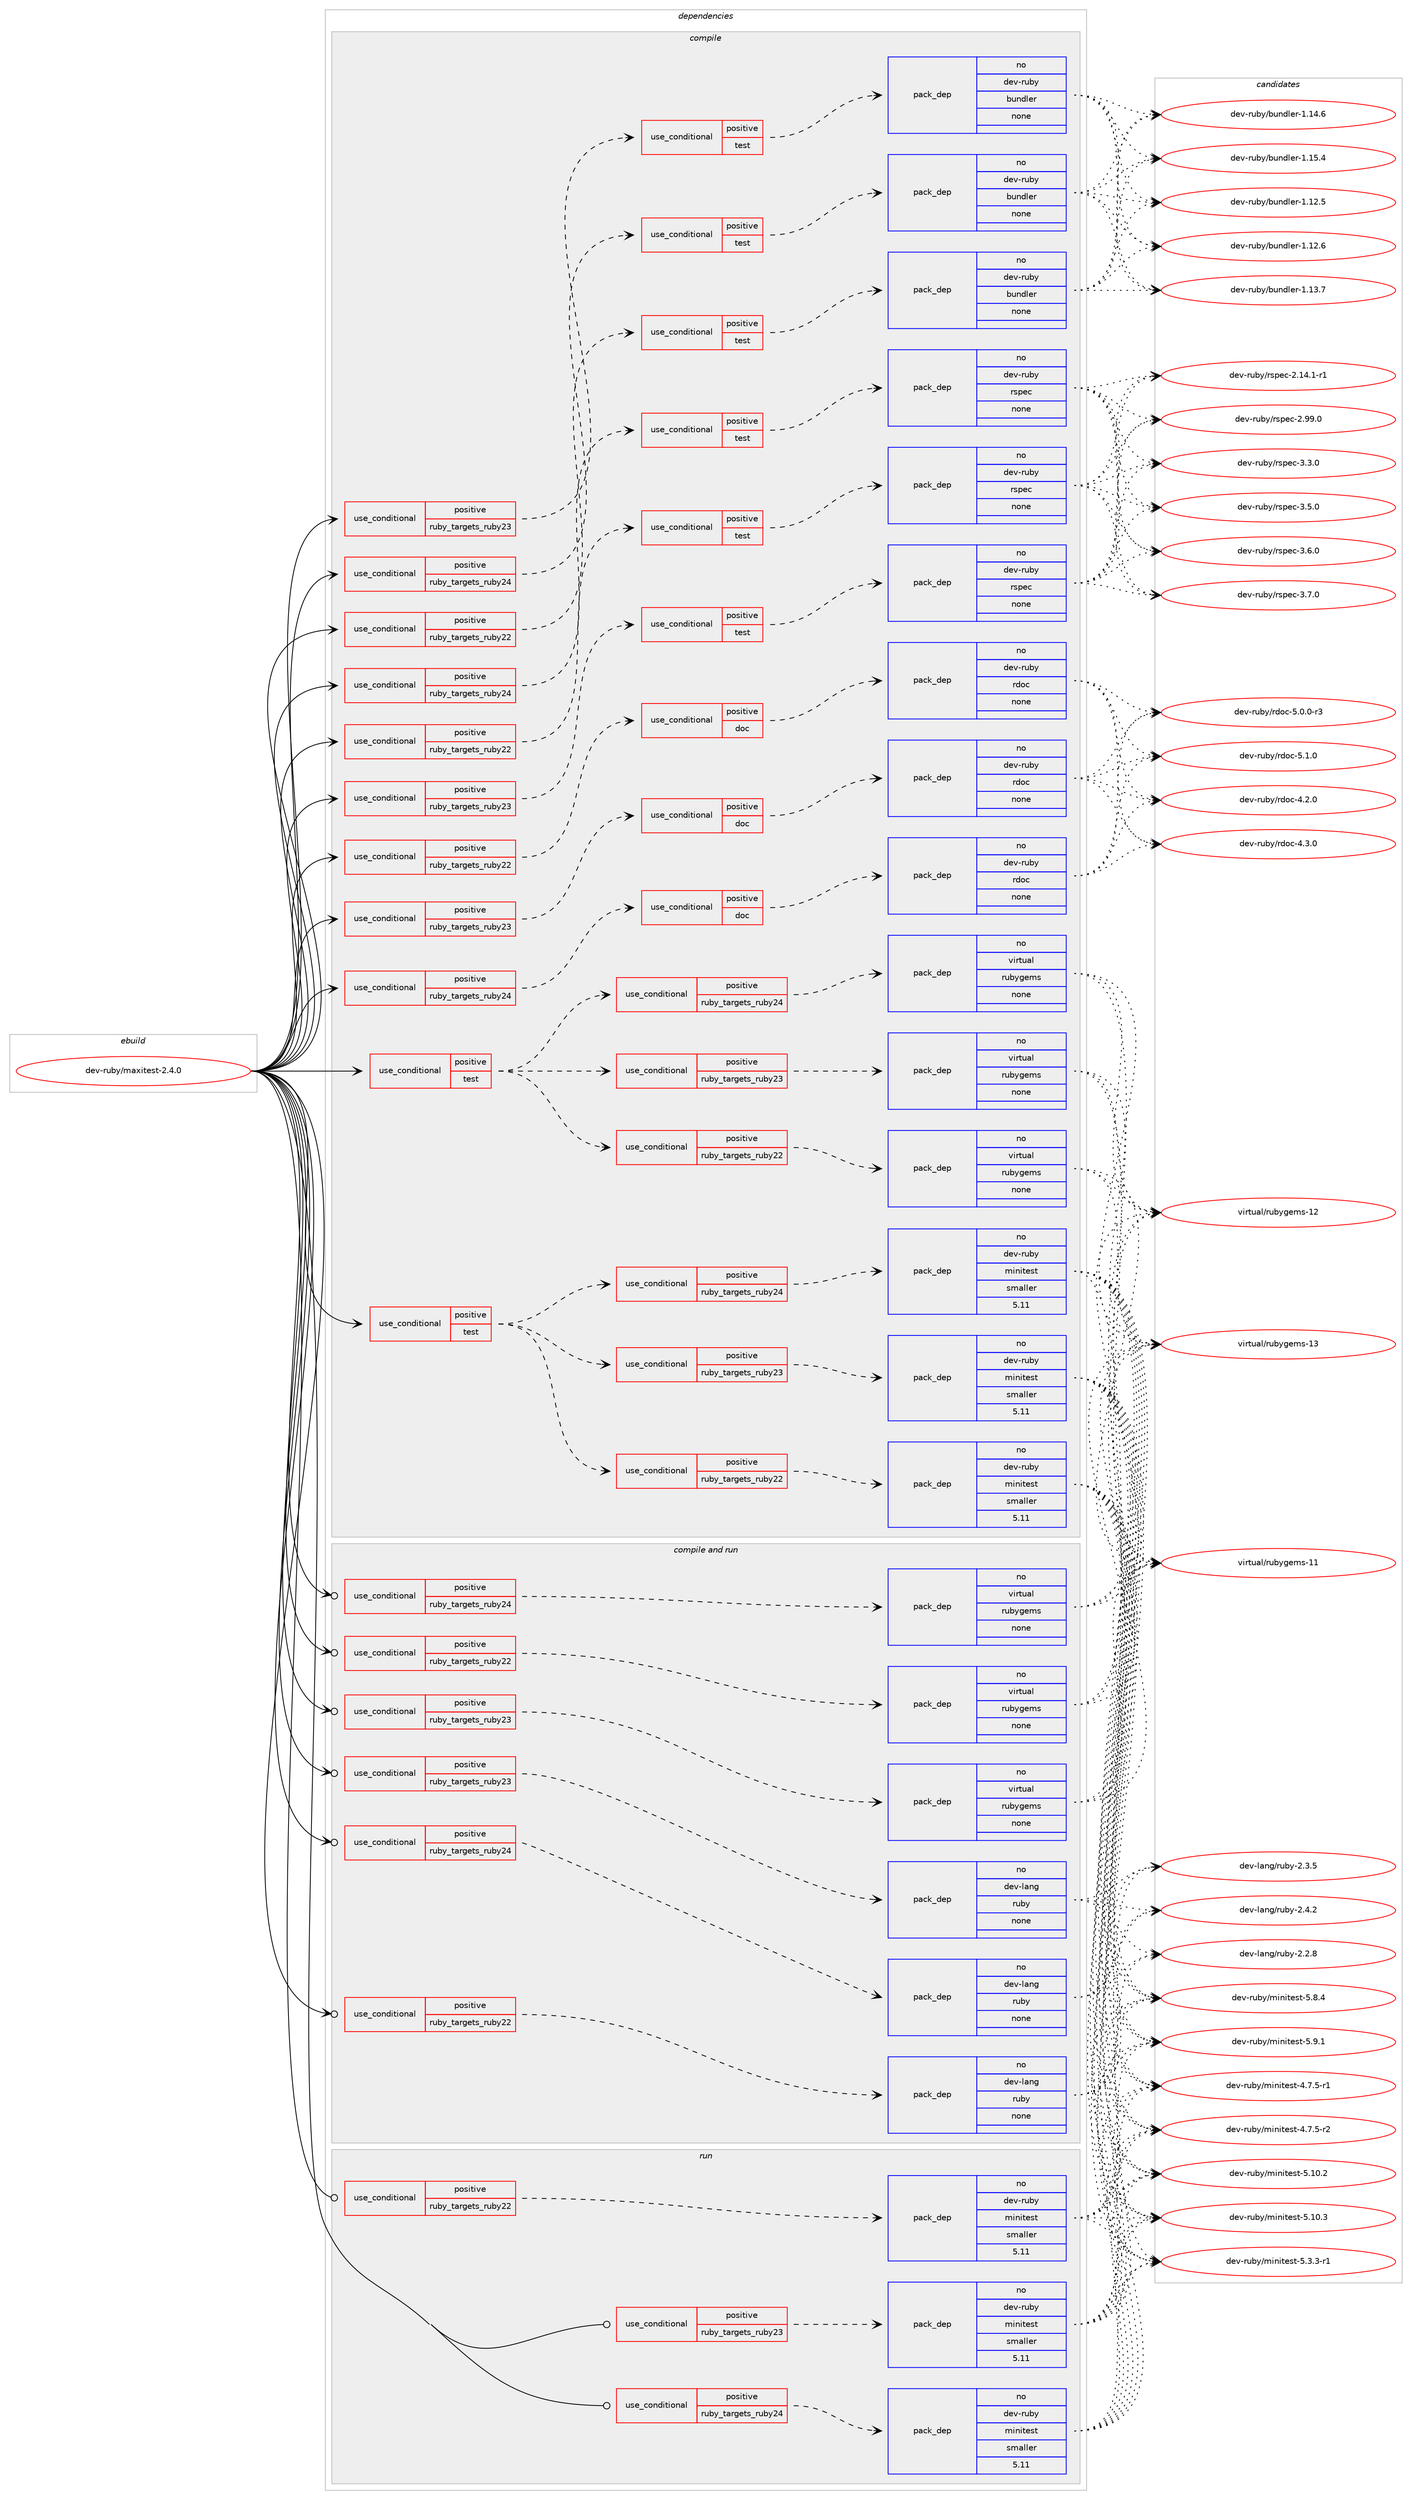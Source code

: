 digraph prolog {

# *************
# Graph options
# *************

newrank=true;
concentrate=true;
compound=true;
graph [rankdir=LR,fontname=Helvetica,fontsize=10,ranksep=1.5];#, ranksep=2.5, nodesep=0.2];
edge  [arrowhead=vee];
node  [fontname=Helvetica,fontsize=10];

# **********
# The ebuild
# **********

subgraph cluster_leftcol {
color=gray;
rank=same;
label=<<i>ebuild</i>>;
id [label="dev-ruby/maxitest-2.4.0", color=red, width=4, href="../dev-ruby/maxitest-2.4.0.svg"];
}

# ****************
# The dependencies
# ****************

subgraph cluster_midcol {
color=gray;
label=<<i>dependencies</i>>;
subgraph cluster_compile {
fillcolor="#eeeeee";
style=filled;
label=<<i>compile</i>>;
subgraph cond61197 {
dependency246763 [label=<<TABLE BORDER="0" CELLBORDER="1" CELLSPACING="0" CELLPADDING="4"><TR><TD ROWSPAN="3" CELLPADDING="10">use_conditional</TD></TR><TR><TD>positive</TD></TR><TR><TD>ruby_targets_ruby22</TD></TR></TABLE>>, shape=none, color=red];
subgraph cond61198 {
dependency246764 [label=<<TABLE BORDER="0" CELLBORDER="1" CELLSPACING="0" CELLPADDING="4"><TR><TD ROWSPAN="3" CELLPADDING="10">use_conditional</TD></TR><TR><TD>positive</TD></TR><TR><TD>doc</TD></TR></TABLE>>, shape=none, color=red];
subgraph pack181475 {
dependency246765 [label=<<TABLE BORDER="0" CELLBORDER="1" CELLSPACING="0" CELLPADDING="4" WIDTH="220"><TR><TD ROWSPAN="6" CELLPADDING="30">pack_dep</TD></TR><TR><TD WIDTH="110">no</TD></TR><TR><TD>dev-ruby</TD></TR><TR><TD>rdoc</TD></TR><TR><TD>none</TD></TR><TR><TD></TD></TR></TABLE>>, shape=none, color=blue];
}
dependency246764:e -> dependency246765:w [weight=20,style="dashed",arrowhead="vee"];
}
dependency246763:e -> dependency246764:w [weight=20,style="dashed",arrowhead="vee"];
}
id:e -> dependency246763:w [weight=20,style="solid",arrowhead="vee"];
subgraph cond61199 {
dependency246766 [label=<<TABLE BORDER="0" CELLBORDER="1" CELLSPACING="0" CELLPADDING="4"><TR><TD ROWSPAN="3" CELLPADDING="10">use_conditional</TD></TR><TR><TD>positive</TD></TR><TR><TD>ruby_targets_ruby22</TD></TR></TABLE>>, shape=none, color=red];
subgraph cond61200 {
dependency246767 [label=<<TABLE BORDER="0" CELLBORDER="1" CELLSPACING="0" CELLPADDING="4"><TR><TD ROWSPAN="3" CELLPADDING="10">use_conditional</TD></TR><TR><TD>positive</TD></TR><TR><TD>test</TD></TR></TABLE>>, shape=none, color=red];
subgraph pack181476 {
dependency246768 [label=<<TABLE BORDER="0" CELLBORDER="1" CELLSPACING="0" CELLPADDING="4" WIDTH="220"><TR><TD ROWSPAN="6" CELLPADDING="30">pack_dep</TD></TR><TR><TD WIDTH="110">no</TD></TR><TR><TD>dev-ruby</TD></TR><TR><TD>bundler</TD></TR><TR><TD>none</TD></TR><TR><TD></TD></TR></TABLE>>, shape=none, color=blue];
}
dependency246767:e -> dependency246768:w [weight=20,style="dashed",arrowhead="vee"];
}
dependency246766:e -> dependency246767:w [weight=20,style="dashed",arrowhead="vee"];
}
id:e -> dependency246766:w [weight=20,style="solid",arrowhead="vee"];
subgraph cond61201 {
dependency246769 [label=<<TABLE BORDER="0" CELLBORDER="1" CELLSPACING="0" CELLPADDING="4"><TR><TD ROWSPAN="3" CELLPADDING="10">use_conditional</TD></TR><TR><TD>positive</TD></TR><TR><TD>ruby_targets_ruby22</TD></TR></TABLE>>, shape=none, color=red];
subgraph cond61202 {
dependency246770 [label=<<TABLE BORDER="0" CELLBORDER="1" CELLSPACING="0" CELLPADDING="4"><TR><TD ROWSPAN="3" CELLPADDING="10">use_conditional</TD></TR><TR><TD>positive</TD></TR><TR><TD>test</TD></TR></TABLE>>, shape=none, color=red];
subgraph pack181477 {
dependency246771 [label=<<TABLE BORDER="0" CELLBORDER="1" CELLSPACING="0" CELLPADDING="4" WIDTH="220"><TR><TD ROWSPAN="6" CELLPADDING="30">pack_dep</TD></TR><TR><TD WIDTH="110">no</TD></TR><TR><TD>dev-ruby</TD></TR><TR><TD>rspec</TD></TR><TR><TD>none</TD></TR><TR><TD></TD></TR></TABLE>>, shape=none, color=blue];
}
dependency246770:e -> dependency246771:w [weight=20,style="dashed",arrowhead="vee"];
}
dependency246769:e -> dependency246770:w [weight=20,style="dashed",arrowhead="vee"];
}
id:e -> dependency246769:w [weight=20,style="solid",arrowhead="vee"];
subgraph cond61203 {
dependency246772 [label=<<TABLE BORDER="0" CELLBORDER="1" CELLSPACING="0" CELLPADDING="4"><TR><TD ROWSPAN="3" CELLPADDING="10">use_conditional</TD></TR><TR><TD>positive</TD></TR><TR><TD>ruby_targets_ruby23</TD></TR></TABLE>>, shape=none, color=red];
subgraph cond61204 {
dependency246773 [label=<<TABLE BORDER="0" CELLBORDER="1" CELLSPACING="0" CELLPADDING="4"><TR><TD ROWSPAN="3" CELLPADDING="10">use_conditional</TD></TR><TR><TD>positive</TD></TR><TR><TD>doc</TD></TR></TABLE>>, shape=none, color=red];
subgraph pack181478 {
dependency246774 [label=<<TABLE BORDER="0" CELLBORDER="1" CELLSPACING="0" CELLPADDING="4" WIDTH="220"><TR><TD ROWSPAN="6" CELLPADDING="30">pack_dep</TD></TR><TR><TD WIDTH="110">no</TD></TR><TR><TD>dev-ruby</TD></TR><TR><TD>rdoc</TD></TR><TR><TD>none</TD></TR><TR><TD></TD></TR></TABLE>>, shape=none, color=blue];
}
dependency246773:e -> dependency246774:w [weight=20,style="dashed",arrowhead="vee"];
}
dependency246772:e -> dependency246773:w [weight=20,style="dashed",arrowhead="vee"];
}
id:e -> dependency246772:w [weight=20,style="solid",arrowhead="vee"];
subgraph cond61205 {
dependency246775 [label=<<TABLE BORDER="0" CELLBORDER="1" CELLSPACING="0" CELLPADDING="4"><TR><TD ROWSPAN="3" CELLPADDING="10">use_conditional</TD></TR><TR><TD>positive</TD></TR><TR><TD>ruby_targets_ruby23</TD></TR></TABLE>>, shape=none, color=red];
subgraph cond61206 {
dependency246776 [label=<<TABLE BORDER="0" CELLBORDER="1" CELLSPACING="0" CELLPADDING="4"><TR><TD ROWSPAN="3" CELLPADDING="10">use_conditional</TD></TR><TR><TD>positive</TD></TR><TR><TD>test</TD></TR></TABLE>>, shape=none, color=red];
subgraph pack181479 {
dependency246777 [label=<<TABLE BORDER="0" CELLBORDER="1" CELLSPACING="0" CELLPADDING="4" WIDTH="220"><TR><TD ROWSPAN="6" CELLPADDING="30">pack_dep</TD></TR><TR><TD WIDTH="110">no</TD></TR><TR><TD>dev-ruby</TD></TR><TR><TD>bundler</TD></TR><TR><TD>none</TD></TR><TR><TD></TD></TR></TABLE>>, shape=none, color=blue];
}
dependency246776:e -> dependency246777:w [weight=20,style="dashed",arrowhead="vee"];
}
dependency246775:e -> dependency246776:w [weight=20,style="dashed",arrowhead="vee"];
}
id:e -> dependency246775:w [weight=20,style="solid",arrowhead="vee"];
subgraph cond61207 {
dependency246778 [label=<<TABLE BORDER="0" CELLBORDER="1" CELLSPACING="0" CELLPADDING="4"><TR><TD ROWSPAN="3" CELLPADDING="10">use_conditional</TD></TR><TR><TD>positive</TD></TR><TR><TD>ruby_targets_ruby23</TD></TR></TABLE>>, shape=none, color=red];
subgraph cond61208 {
dependency246779 [label=<<TABLE BORDER="0" CELLBORDER="1" CELLSPACING="0" CELLPADDING="4"><TR><TD ROWSPAN="3" CELLPADDING="10">use_conditional</TD></TR><TR><TD>positive</TD></TR><TR><TD>test</TD></TR></TABLE>>, shape=none, color=red];
subgraph pack181480 {
dependency246780 [label=<<TABLE BORDER="0" CELLBORDER="1" CELLSPACING="0" CELLPADDING="4" WIDTH="220"><TR><TD ROWSPAN="6" CELLPADDING="30">pack_dep</TD></TR><TR><TD WIDTH="110">no</TD></TR><TR><TD>dev-ruby</TD></TR><TR><TD>rspec</TD></TR><TR><TD>none</TD></TR><TR><TD></TD></TR></TABLE>>, shape=none, color=blue];
}
dependency246779:e -> dependency246780:w [weight=20,style="dashed",arrowhead="vee"];
}
dependency246778:e -> dependency246779:w [weight=20,style="dashed",arrowhead="vee"];
}
id:e -> dependency246778:w [weight=20,style="solid",arrowhead="vee"];
subgraph cond61209 {
dependency246781 [label=<<TABLE BORDER="0" CELLBORDER="1" CELLSPACING="0" CELLPADDING="4"><TR><TD ROWSPAN="3" CELLPADDING="10">use_conditional</TD></TR><TR><TD>positive</TD></TR><TR><TD>ruby_targets_ruby24</TD></TR></TABLE>>, shape=none, color=red];
subgraph cond61210 {
dependency246782 [label=<<TABLE BORDER="0" CELLBORDER="1" CELLSPACING="0" CELLPADDING="4"><TR><TD ROWSPAN="3" CELLPADDING="10">use_conditional</TD></TR><TR><TD>positive</TD></TR><TR><TD>doc</TD></TR></TABLE>>, shape=none, color=red];
subgraph pack181481 {
dependency246783 [label=<<TABLE BORDER="0" CELLBORDER="1" CELLSPACING="0" CELLPADDING="4" WIDTH="220"><TR><TD ROWSPAN="6" CELLPADDING="30">pack_dep</TD></TR><TR><TD WIDTH="110">no</TD></TR><TR><TD>dev-ruby</TD></TR><TR><TD>rdoc</TD></TR><TR><TD>none</TD></TR><TR><TD></TD></TR></TABLE>>, shape=none, color=blue];
}
dependency246782:e -> dependency246783:w [weight=20,style="dashed",arrowhead="vee"];
}
dependency246781:e -> dependency246782:w [weight=20,style="dashed",arrowhead="vee"];
}
id:e -> dependency246781:w [weight=20,style="solid",arrowhead="vee"];
subgraph cond61211 {
dependency246784 [label=<<TABLE BORDER="0" CELLBORDER="1" CELLSPACING="0" CELLPADDING="4"><TR><TD ROWSPAN="3" CELLPADDING="10">use_conditional</TD></TR><TR><TD>positive</TD></TR><TR><TD>ruby_targets_ruby24</TD></TR></TABLE>>, shape=none, color=red];
subgraph cond61212 {
dependency246785 [label=<<TABLE BORDER="0" CELLBORDER="1" CELLSPACING="0" CELLPADDING="4"><TR><TD ROWSPAN="3" CELLPADDING="10">use_conditional</TD></TR><TR><TD>positive</TD></TR><TR><TD>test</TD></TR></TABLE>>, shape=none, color=red];
subgraph pack181482 {
dependency246786 [label=<<TABLE BORDER="0" CELLBORDER="1" CELLSPACING="0" CELLPADDING="4" WIDTH="220"><TR><TD ROWSPAN="6" CELLPADDING="30">pack_dep</TD></TR><TR><TD WIDTH="110">no</TD></TR><TR><TD>dev-ruby</TD></TR><TR><TD>bundler</TD></TR><TR><TD>none</TD></TR><TR><TD></TD></TR></TABLE>>, shape=none, color=blue];
}
dependency246785:e -> dependency246786:w [weight=20,style="dashed",arrowhead="vee"];
}
dependency246784:e -> dependency246785:w [weight=20,style="dashed",arrowhead="vee"];
}
id:e -> dependency246784:w [weight=20,style="solid",arrowhead="vee"];
subgraph cond61213 {
dependency246787 [label=<<TABLE BORDER="0" CELLBORDER="1" CELLSPACING="0" CELLPADDING="4"><TR><TD ROWSPAN="3" CELLPADDING="10">use_conditional</TD></TR><TR><TD>positive</TD></TR><TR><TD>ruby_targets_ruby24</TD></TR></TABLE>>, shape=none, color=red];
subgraph cond61214 {
dependency246788 [label=<<TABLE BORDER="0" CELLBORDER="1" CELLSPACING="0" CELLPADDING="4"><TR><TD ROWSPAN="3" CELLPADDING="10">use_conditional</TD></TR><TR><TD>positive</TD></TR><TR><TD>test</TD></TR></TABLE>>, shape=none, color=red];
subgraph pack181483 {
dependency246789 [label=<<TABLE BORDER="0" CELLBORDER="1" CELLSPACING="0" CELLPADDING="4" WIDTH="220"><TR><TD ROWSPAN="6" CELLPADDING="30">pack_dep</TD></TR><TR><TD WIDTH="110">no</TD></TR><TR><TD>dev-ruby</TD></TR><TR><TD>rspec</TD></TR><TR><TD>none</TD></TR><TR><TD></TD></TR></TABLE>>, shape=none, color=blue];
}
dependency246788:e -> dependency246789:w [weight=20,style="dashed",arrowhead="vee"];
}
dependency246787:e -> dependency246788:w [weight=20,style="dashed",arrowhead="vee"];
}
id:e -> dependency246787:w [weight=20,style="solid",arrowhead="vee"];
subgraph cond61215 {
dependency246790 [label=<<TABLE BORDER="0" CELLBORDER="1" CELLSPACING="0" CELLPADDING="4"><TR><TD ROWSPAN="3" CELLPADDING="10">use_conditional</TD></TR><TR><TD>positive</TD></TR><TR><TD>test</TD></TR></TABLE>>, shape=none, color=red];
subgraph cond61216 {
dependency246791 [label=<<TABLE BORDER="0" CELLBORDER="1" CELLSPACING="0" CELLPADDING="4"><TR><TD ROWSPAN="3" CELLPADDING="10">use_conditional</TD></TR><TR><TD>positive</TD></TR><TR><TD>ruby_targets_ruby22</TD></TR></TABLE>>, shape=none, color=red];
subgraph pack181484 {
dependency246792 [label=<<TABLE BORDER="0" CELLBORDER="1" CELLSPACING="0" CELLPADDING="4" WIDTH="220"><TR><TD ROWSPAN="6" CELLPADDING="30">pack_dep</TD></TR><TR><TD WIDTH="110">no</TD></TR><TR><TD>dev-ruby</TD></TR><TR><TD>minitest</TD></TR><TR><TD>smaller</TD></TR><TR><TD>5.11</TD></TR></TABLE>>, shape=none, color=blue];
}
dependency246791:e -> dependency246792:w [weight=20,style="dashed",arrowhead="vee"];
}
dependency246790:e -> dependency246791:w [weight=20,style="dashed",arrowhead="vee"];
subgraph cond61217 {
dependency246793 [label=<<TABLE BORDER="0" CELLBORDER="1" CELLSPACING="0" CELLPADDING="4"><TR><TD ROWSPAN="3" CELLPADDING="10">use_conditional</TD></TR><TR><TD>positive</TD></TR><TR><TD>ruby_targets_ruby23</TD></TR></TABLE>>, shape=none, color=red];
subgraph pack181485 {
dependency246794 [label=<<TABLE BORDER="0" CELLBORDER="1" CELLSPACING="0" CELLPADDING="4" WIDTH="220"><TR><TD ROWSPAN="6" CELLPADDING="30">pack_dep</TD></TR><TR><TD WIDTH="110">no</TD></TR><TR><TD>dev-ruby</TD></TR><TR><TD>minitest</TD></TR><TR><TD>smaller</TD></TR><TR><TD>5.11</TD></TR></TABLE>>, shape=none, color=blue];
}
dependency246793:e -> dependency246794:w [weight=20,style="dashed",arrowhead="vee"];
}
dependency246790:e -> dependency246793:w [weight=20,style="dashed",arrowhead="vee"];
subgraph cond61218 {
dependency246795 [label=<<TABLE BORDER="0" CELLBORDER="1" CELLSPACING="0" CELLPADDING="4"><TR><TD ROWSPAN="3" CELLPADDING="10">use_conditional</TD></TR><TR><TD>positive</TD></TR><TR><TD>ruby_targets_ruby24</TD></TR></TABLE>>, shape=none, color=red];
subgraph pack181486 {
dependency246796 [label=<<TABLE BORDER="0" CELLBORDER="1" CELLSPACING="0" CELLPADDING="4" WIDTH="220"><TR><TD ROWSPAN="6" CELLPADDING="30">pack_dep</TD></TR><TR><TD WIDTH="110">no</TD></TR><TR><TD>dev-ruby</TD></TR><TR><TD>minitest</TD></TR><TR><TD>smaller</TD></TR><TR><TD>5.11</TD></TR></TABLE>>, shape=none, color=blue];
}
dependency246795:e -> dependency246796:w [weight=20,style="dashed",arrowhead="vee"];
}
dependency246790:e -> dependency246795:w [weight=20,style="dashed",arrowhead="vee"];
}
id:e -> dependency246790:w [weight=20,style="solid",arrowhead="vee"];
subgraph cond61219 {
dependency246797 [label=<<TABLE BORDER="0" CELLBORDER="1" CELLSPACING="0" CELLPADDING="4"><TR><TD ROWSPAN="3" CELLPADDING="10">use_conditional</TD></TR><TR><TD>positive</TD></TR><TR><TD>test</TD></TR></TABLE>>, shape=none, color=red];
subgraph cond61220 {
dependency246798 [label=<<TABLE BORDER="0" CELLBORDER="1" CELLSPACING="0" CELLPADDING="4"><TR><TD ROWSPAN="3" CELLPADDING="10">use_conditional</TD></TR><TR><TD>positive</TD></TR><TR><TD>ruby_targets_ruby22</TD></TR></TABLE>>, shape=none, color=red];
subgraph pack181487 {
dependency246799 [label=<<TABLE BORDER="0" CELLBORDER="1" CELLSPACING="0" CELLPADDING="4" WIDTH="220"><TR><TD ROWSPAN="6" CELLPADDING="30">pack_dep</TD></TR><TR><TD WIDTH="110">no</TD></TR><TR><TD>virtual</TD></TR><TR><TD>rubygems</TD></TR><TR><TD>none</TD></TR><TR><TD></TD></TR></TABLE>>, shape=none, color=blue];
}
dependency246798:e -> dependency246799:w [weight=20,style="dashed",arrowhead="vee"];
}
dependency246797:e -> dependency246798:w [weight=20,style="dashed",arrowhead="vee"];
subgraph cond61221 {
dependency246800 [label=<<TABLE BORDER="0" CELLBORDER="1" CELLSPACING="0" CELLPADDING="4"><TR><TD ROWSPAN="3" CELLPADDING="10">use_conditional</TD></TR><TR><TD>positive</TD></TR><TR><TD>ruby_targets_ruby23</TD></TR></TABLE>>, shape=none, color=red];
subgraph pack181488 {
dependency246801 [label=<<TABLE BORDER="0" CELLBORDER="1" CELLSPACING="0" CELLPADDING="4" WIDTH="220"><TR><TD ROWSPAN="6" CELLPADDING="30">pack_dep</TD></TR><TR><TD WIDTH="110">no</TD></TR><TR><TD>virtual</TD></TR><TR><TD>rubygems</TD></TR><TR><TD>none</TD></TR><TR><TD></TD></TR></TABLE>>, shape=none, color=blue];
}
dependency246800:e -> dependency246801:w [weight=20,style="dashed",arrowhead="vee"];
}
dependency246797:e -> dependency246800:w [weight=20,style="dashed",arrowhead="vee"];
subgraph cond61222 {
dependency246802 [label=<<TABLE BORDER="0" CELLBORDER="1" CELLSPACING="0" CELLPADDING="4"><TR><TD ROWSPAN="3" CELLPADDING="10">use_conditional</TD></TR><TR><TD>positive</TD></TR><TR><TD>ruby_targets_ruby24</TD></TR></TABLE>>, shape=none, color=red];
subgraph pack181489 {
dependency246803 [label=<<TABLE BORDER="0" CELLBORDER="1" CELLSPACING="0" CELLPADDING="4" WIDTH="220"><TR><TD ROWSPAN="6" CELLPADDING="30">pack_dep</TD></TR><TR><TD WIDTH="110">no</TD></TR><TR><TD>virtual</TD></TR><TR><TD>rubygems</TD></TR><TR><TD>none</TD></TR><TR><TD></TD></TR></TABLE>>, shape=none, color=blue];
}
dependency246802:e -> dependency246803:w [weight=20,style="dashed",arrowhead="vee"];
}
dependency246797:e -> dependency246802:w [weight=20,style="dashed",arrowhead="vee"];
}
id:e -> dependency246797:w [weight=20,style="solid",arrowhead="vee"];
}
subgraph cluster_compileandrun {
fillcolor="#eeeeee";
style=filled;
label=<<i>compile and run</i>>;
subgraph cond61223 {
dependency246804 [label=<<TABLE BORDER="0" CELLBORDER="1" CELLSPACING="0" CELLPADDING="4"><TR><TD ROWSPAN="3" CELLPADDING="10">use_conditional</TD></TR><TR><TD>positive</TD></TR><TR><TD>ruby_targets_ruby22</TD></TR></TABLE>>, shape=none, color=red];
subgraph pack181490 {
dependency246805 [label=<<TABLE BORDER="0" CELLBORDER="1" CELLSPACING="0" CELLPADDING="4" WIDTH="220"><TR><TD ROWSPAN="6" CELLPADDING="30">pack_dep</TD></TR><TR><TD WIDTH="110">no</TD></TR><TR><TD>dev-lang</TD></TR><TR><TD>ruby</TD></TR><TR><TD>none</TD></TR><TR><TD></TD></TR></TABLE>>, shape=none, color=blue];
}
dependency246804:e -> dependency246805:w [weight=20,style="dashed",arrowhead="vee"];
}
id:e -> dependency246804:w [weight=20,style="solid",arrowhead="odotvee"];
subgraph cond61224 {
dependency246806 [label=<<TABLE BORDER="0" CELLBORDER="1" CELLSPACING="0" CELLPADDING="4"><TR><TD ROWSPAN="3" CELLPADDING="10">use_conditional</TD></TR><TR><TD>positive</TD></TR><TR><TD>ruby_targets_ruby22</TD></TR></TABLE>>, shape=none, color=red];
subgraph pack181491 {
dependency246807 [label=<<TABLE BORDER="0" CELLBORDER="1" CELLSPACING="0" CELLPADDING="4" WIDTH="220"><TR><TD ROWSPAN="6" CELLPADDING="30">pack_dep</TD></TR><TR><TD WIDTH="110">no</TD></TR><TR><TD>virtual</TD></TR><TR><TD>rubygems</TD></TR><TR><TD>none</TD></TR><TR><TD></TD></TR></TABLE>>, shape=none, color=blue];
}
dependency246806:e -> dependency246807:w [weight=20,style="dashed",arrowhead="vee"];
}
id:e -> dependency246806:w [weight=20,style="solid",arrowhead="odotvee"];
subgraph cond61225 {
dependency246808 [label=<<TABLE BORDER="0" CELLBORDER="1" CELLSPACING="0" CELLPADDING="4"><TR><TD ROWSPAN="3" CELLPADDING="10">use_conditional</TD></TR><TR><TD>positive</TD></TR><TR><TD>ruby_targets_ruby23</TD></TR></TABLE>>, shape=none, color=red];
subgraph pack181492 {
dependency246809 [label=<<TABLE BORDER="0" CELLBORDER="1" CELLSPACING="0" CELLPADDING="4" WIDTH="220"><TR><TD ROWSPAN="6" CELLPADDING="30">pack_dep</TD></TR><TR><TD WIDTH="110">no</TD></TR><TR><TD>dev-lang</TD></TR><TR><TD>ruby</TD></TR><TR><TD>none</TD></TR><TR><TD></TD></TR></TABLE>>, shape=none, color=blue];
}
dependency246808:e -> dependency246809:w [weight=20,style="dashed",arrowhead="vee"];
}
id:e -> dependency246808:w [weight=20,style="solid",arrowhead="odotvee"];
subgraph cond61226 {
dependency246810 [label=<<TABLE BORDER="0" CELLBORDER="1" CELLSPACING="0" CELLPADDING="4"><TR><TD ROWSPAN="3" CELLPADDING="10">use_conditional</TD></TR><TR><TD>positive</TD></TR><TR><TD>ruby_targets_ruby23</TD></TR></TABLE>>, shape=none, color=red];
subgraph pack181493 {
dependency246811 [label=<<TABLE BORDER="0" CELLBORDER="1" CELLSPACING="0" CELLPADDING="4" WIDTH="220"><TR><TD ROWSPAN="6" CELLPADDING="30">pack_dep</TD></TR><TR><TD WIDTH="110">no</TD></TR><TR><TD>virtual</TD></TR><TR><TD>rubygems</TD></TR><TR><TD>none</TD></TR><TR><TD></TD></TR></TABLE>>, shape=none, color=blue];
}
dependency246810:e -> dependency246811:w [weight=20,style="dashed",arrowhead="vee"];
}
id:e -> dependency246810:w [weight=20,style="solid",arrowhead="odotvee"];
subgraph cond61227 {
dependency246812 [label=<<TABLE BORDER="0" CELLBORDER="1" CELLSPACING="0" CELLPADDING="4"><TR><TD ROWSPAN="3" CELLPADDING="10">use_conditional</TD></TR><TR><TD>positive</TD></TR><TR><TD>ruby_targets_ruby24</TD></TR></TABLE>>, shape=none, color=red];
subgraph pack181494 {
dependency246813 [label=<<TABLE BORDER="0" CELLBORDER="1" CELLSPACING="0" CELLPADDING="4" WIDTH="220"><TR><TD ROWSPAN="6" CELLPADDING="30">pack_dep</TD></TR><TR><TD WIDTH="110">no</TD></TR><TR><TD>dev-lang</TD></TR><TR><TD>ruby</TD></TR><TR><TD>none</TD></TR><TR><TD></TD></TR></TABLE>>, shape=none, color=blue];
}
dependency246812:e -> dependency246813:w [weight=20,style="dashed",arrowhead="vee"];
}
id:e -> dependency246812:w [weight=20,style="solid",arrowhead="odotvee"];
subgraph cond61228 {
dependency246814 [label=<<TABLE BORDER="0" CELLBORDER="1" CELLSPACING="0" CELLPADDING="4"><TR><TD ROWSPAN="3" CELLPADDING="10">use_conditional</TD></TR><TR><TD>positive</TD></TR><TR><TD>ruby_targets_ruby24</TD></TR></TABLE>>, shape=none, color=red];
subgraph pack181495 {
dependency246815 [label=<<TABLE BORDER="0" CELLBORDER="1" CELLSPACING="0" CELLPADDING="4" WIDTH="220"><TR><TD ROWSPAN="6" CELLPADDING="30">pack_dep</TD></TR><TR><TD WIDTH="110">no</TD></TR><TR><TD>virtual</TD></TR><TR><TD>rubygems</TD></TR><TR><TD>none</TD></TR><TR><TD></TD></TR></TABLE>>, shape=none, color=blue];
}
dependency246814:e -> dependency246815:w [weight=20,style="dashed",arrowhead="vee"];
}
id:e -> dependency246814:w [weight=20,style="solid",arrowhead="odotvee"];
}
subgraph cluster_run {
fillcolor="#eeeeee";
style=filled;
label=<<i>run</i>>;
subgraph cond61229 {
dependency246816 [label=<<TABLE BORDER="0" CELLBORDER="1" CELLSPACING="0" CELLPADDING="4"><TR><TD ROWSPAN="3" CELLPADDING="10">use_conditional</TD></TR><TR><TD>positive</TD></TR><TR><TD>ruby_targets_ruby22</TD></TR></TABLE>>, shape=none, color=red];
subgraph pack181496 {
dependency246817 [label=<<TABLE BORDER="0" CELLBORDER="1" CELLSPACING="0" CELLPADDING="4" WIDTH="220"><TR><TD ROWSPAN="6" CELLPADDING="30">pack_dep</TD></TR><TR><TD WIDTH="110">no</TD></TR><TR><TD>dev-ruby</TD></TR><TR><TD>minitest</TD></TR><TR><TD>smaller</TD></TR><TR><TD>5.11</TD></TR></TABLE>>, shape=none, color=blue];
}
dependency246816:e -> dependency246817:w [weight=20,style="dashed",arrowhead="vee"];
}
id:e -> dependency246816:w [weight=20,style="solid",arrowhead="odot"];
subgraph cond61230 {
dependency246818 [label=<<TABLE BORDER="0" CELLBORDER="1" CELLSPACING="0" CELLPADDING="4"><TR><TD ROWSPAN="3" CELLPADDING="10">use_conditional</TD></TR><TR><TD>positive</TD></TR><TR><TD>ruby_targets_ruby23</TD></TR></TABLE>>, shape=none, color=red];
subgraph pack181497 {
dependency246819 [label=<<TABLE BORDER="0" CELLBORDER="1" CELLSPACING="0" CELLPADDING="4" WIDTH="220"><TR><TD ROWSPAN="6" CELLPADDING="30">pack_dep</TD></TR><TR><TD WIDTH="110">no</TD></TR><TR><TD>dev-ruby</TD></TR><TR><TD>minitest</TD></TR><TR><TD>smaller</TD></TR><TR><TD>5.11</TD></TR></TABLE>>, shape=none, color=blue];
}
dependency246818:e -> dependency246819:w [weight=20,style="dashed",arrowhead="vee"];
}
id:e -> dependency246818:w [weight=20,style="solid",arrowhead="odot"];
subgraph cond61231 {
dependency246820 [label=<<TABLE BORDER="0" CELLBORDER="1" CELLSPACING="0" CELLPADDING="4"><TR><TD ROWSPAN="3" CELLPADDING="10">use_conditional</TD></TR><TR><TD>positive</TD></TR><TR><TD>ruby_targets_ruby24</TD></TR></TABLE>>, shape=none, color=red];
subgraph pack181498 {
dependency246821 [label=<<TABLE BORDER="0" CELLBORDER="1" CELLSPACING="0" CELLPADDING="4" WIDTH="220"><TR><TD ROWSPAN="6" CELLPADDING="30">pack_dep</TD></TR><TR><TD WIDTH="110">no</TD></TR><TR><TD>dev-ruby</TD></TR><TR><TD>minitest</TD></TR><TR><TD>smaller</TD></TR><TR><TD>5.11</TD></TR></TABLE>>, shape=none, color=blue];
}
dependency246820:e -> dependency246821:w [weight=20,style="dashed",arrowhead="vee"];
}
id:e -> dependency246820:w [weight=20,style="solid",arrowhead="odot"];
}
}

# **************
# The candidates
# **************

subgraph cluster_choices {
rank=same;
color=gray;
label=<<i>candidates</i>>;

subgraph choice181475 {
color=black;
nodesep=1;
choice10010111845114117981214711410011199455246504648 [label="dev-ruby/rdoc-4.2.0", color=red, width=4,href="../dev-ruby/rdoc-4.2.0.svg"];
choice10010111845114117981214711410011199455246514648 [label="dev-ruby/rdoc-4.3.0", color=red, width=4,href="../dev-ruby/rdoc-4.3.0.svg"];
choice100101118451141179812147114100111994553464846484511451 [label="dev-ruby/rdoc-5.0.0-r3", color=red, width=4,href="../dev-ruby/rdoc-5.0.0-r3.svg"];
choice10010111845114117981214711410011199455346494648 [label="dev-ruby/rdoc-5.1.0", color=red, width=4,href="../dev-ruby/rdoc-5.1.0.svg"];
dependency246765:e -> choice10010111845114117981214711410011199455246504648:w [style=dotted,weight="100"];
dependency246765:e -> choice10010111845114117981214711410011199455246514648:w [style=dotted,weight="100"];
dependency246765:e -> choice100101118451141179812147114100111994553464846484511451:w [style=dotted,weight="100"];
dependency246765:e -> choice10010111845114117981214711410011199455346494648:w [style=dotted,weight="100"];
}
subgraph choice181476 {
color=black;
nodesep=1;
choice1001011184511411798121479811711010010810111445494649504653 [label="dev-ruby/bundler-1.12.5", color=red, width=4,href="../dev-ruby/bundler-1.12.5.svg"];
choice1001011184511411798121479811711010010810111445494649504654 [label="dev-ruby/bundler-1.12.6", color=red, width=4,href="../dev-ruby/bundler-1.12.6.svg"];
choice1001011184511411798121479811711010010810111445494649514655 [label="dev-ruby/bundler-1.13.7", color=red, width=4,href="../dev-ruby/bundler-1.13.7.svg"];
choice1001011184511411798121479811711010010810111445494649524654 [label="dev-ruby/bundler-1.14.6", color=red, width=4,href="../dev-ruby/bundler-1.14.6.svg"];
choice1001011184511411798121479811711010010810111445494649534652 [label="dev-ruby/bundler-1.15.4", color=red, width=4,href="../dev-ruby/bundler-1.15.4.svg"];
dependency246768:e -> choice1001011184511411798121479811711010010810111445494649504653:w [style=dotted,weight="100"];
dependency246768:e -> choice1001011184511411798121479811711010010810111445494649504654:w [style=dotted,weight="100"];
dependency246768:e -> choice1001011184511411798121479811711010010810111445494649514655:w [style=dotted,weight="100"];
dependency246768:e -> choice1001011184511411798121479811711010010810111445494649524654:w [style=dotted,weight="100"];
dependency246768:e -> choice1001011184511411798121479811711010010810111445494649534652:w [style=dotted,weight="100"];
}
subgraph choice181477 {
color=black;
nodesep=1;
choice10010111845114117981214711411511210199455046495246494511449 [label="dev-ruby/rspec-2.14.1-r1", color=red, width=4,href="../dev-ruby/rspec-2.14.1-r1.svg"];
choice1001011184511411798121471141151121019945504657574648 [label="dev-ruby/rspec-2.99.0", color=red, width=4,href="../dev-ruby/rspec-2.99.0.svg"];
choice10010111845114117981214711411511210199455146514648 [label="dev-ruby/rspec-3.3.0", color=red, width=4,href="../dev-ruby/rspec-3.3.0.svg"];
choice10010111845114117981214711411511210199455146534648 [label="dev-ruby/rspec-3.5.0", color=red, width=4,href="../dev-ruby/rspec-3.5.0.svg"];
choice10010111845114117981214711411511210199455146544648 [label="dev-ruby/rspec-3.6.0", color=red, width=4,href="../dev-ruby/rspec-3.6.0.svg"];
choice10010111845114117981214711411511210199455146554648 [label="dev-ruby/rspec-3.7.0", color=red, width=4,href="../dev-ruby/rspec-3.7.0.svg"];
dependency246771:e -> choice10010111845114117981214711411511210199455046495246494511449:w [style=dotted,weight="100"];
dependency246771:e -> choice1001011184511411798121471141151121019945504657574648:w [style=dotted,weight="100"];
dependency246771:e -> choice10010111845114117981214711411511210199455146514648:w [style=dotted,weight="100"];
dependency246771:e -> choice10010111845114117981214711411511210199455146534648:w [style=dotted,weight="100"];
dependency246771:e -> choice10010111845114117981214711411511210199455146544648:w [style=dotted,weight="100"];
dependency246771:e -> choice10010111845114117981214711411511210199455146554648:w [style=dotted,weight="100"];
}
subgraph choice181478 {
color=black;
nodesep=1;
choice10010111845114117981214711410011199455246504648 [label="dev-ruby/rdoc-4.2.0", color=red, width=4,href="../dev-ruby/rdoc-4.2.0.svg"];
choice10010111845114117981214711410011199455246514648 [label="dev-ruby/rdoc-4.3.0", color=red, width=4,href="../dev-ruby/rdoc-4.3.0.svg"];
choice100101118451141179812147114100111994553464846484511451 [label="dev-ruby/rdoc-5.0.0-r3", color=red, width=4,href="../dev-ruby/rdoc-5.0.0-r3.svg"];
choice10010111845114117981214711410011199455346494648 [label="dev-ruby/rdoc-5.1.0", color=red, width=4,href="../dev-ruby/rdoc-5.1.0.svg"];
dependency246774:e -> choice10010111845114117981214711410011199455246504648:w [style=dotted,weight="100"];
dependency246774:e -> choice10010111845114117981214711410011199455246514648:w [style=dotted,weight="100"];
dependency246774:e -> choice100101118451141179812147114100111994553464846484511451:w [style=dotted,weight="100"];
dependency246774:e -> choice10010111845114117981214711410011199455346494648:w [style=dotted,weight="100"];
}
subgraph choice181479 {
color=black;
nodesep=1;
choice1001011184511411798121479811711010010810111445494649504653 [label="dev-ruby/bundler-1.12.5", color=red, width=4,href="../dev-ruby/bundler-1.12.5.svg"];
choice1001011184511411798121479811711010010810111445494649504654 [label="dev-ruby/bundler-1.12.6", color=red, width=4,href="../dev-ruby/bundler-1.12.6.svg"];
choice1001011184511411798121479811711010010810111445494649514655 [label="dev-ruby/bundler-1.13.7", color=red, width=4,href="../dev-ruby/bundler-1.13.7.svg"];
choice1001011184511411798121479811711010010810111445494649524654 [label="dev-ruby/bundler-1.14.6", color=red, width=4,href="../dev-ruby/bundler-1.14.6.svg"];
choice1001011184511411798121479811711010010810111445494649534652 [label="dev-ruby/bundler-1.15.4", color=red, width=4,href="../dev-ruby/bundler-1.15.4.svg"];
dependency246777:e -> choice1001011184511411798121479811711010010810111445494649504653:w [style=dotted,weight="100"];
dependency246777:e -> choice1001011184511411798121479811711010010810111445494649504654:w [style=dotted,weight="100"];
dependency246777:e -> choice1001011184511411798121479811711010010810111445494649514655:w [style=dotted,weight="100"];
dependency246777:e -> choice1001011184511411798121479811711010010810111445494649524654:w [style=dotted,weight="100"];
dependency246777:e -> choice1001011184511411798121479811711010010810111445494649534652:w [style=dotted,weight="100"];
}
subgraph choice181480 {
color=black;
nodesep=1;
choice10010111845114117981214711411511210199455046495246494511449 [label="dev-ruby/rspec-2.14.1-r1", color=red, width=4,href="../dev-ruby/rspec-2.14.1-r1.svg"];
choice1001011184511411798121471141151121019945504657574648 [label="dev-ruby/rspec-2.99.0", color=red, width=4,href="../dev-ruby/rspec-2.99.0.svg"];
choice10010111845114117981214711411511210199455146514648 [label="dev-ruby/rspec-3.3.0", color=red, width=4,href="../dev-ruby/rspec-3.3.0.svg"];
choice10010111845114117981214711411511210199455146534648 [label="dev-ruby/rspec-3.5.0", color=red, width=4,href="../dev-ruby/rspec-3.5.0.svg"];
choice10010111845114117981214711411511210199455146544648 [label="dev-ruby/rspec-3.6.0", color=red, width=4,href="../dev-ruby/rspec-3.6.0.svg"];
choice10010111845114117981214711411511210199455146554648 [label="dev-ruby/rspec-3.7.0", color=red, width=4,href="../dev-ruby/rspec-3.7.0.svg"];
dependency246780:e -> choice10010111845114117981214711411511210199455046495246494511449:w [style=dotted,weight="100"];
dependency246780:e -> choice1001011184511411798121471141151121019945504657574648:w [style=dotted,weight="100"];
dependency246780:e -> choice10010111845114117981214711411511210199455146514648:w [style=dotted,weight="100"];
dependency246780:e -> choice10010111845114117981214711411511210199455146534648:w [style=dotted,weight="100"];
dependency246780:e -> choice10010111845114117981214711411511210199455146544648:w [style=dotted,weight="100"];
dependency246780:e -> choice10010111845114117981214711411511210199455146554648:w [style=dotted,weight="100"];
}
subgraph choice181481 {
color=black;
nodesep=1;
choice10010111845114117981214711410011199455246504648 [label="dev-ruby/rdoc-4.2.0", color=red, width=4,href="../dev-ruby/rdoc-4.2.0.svg"];
choice10010111845114117981214711410011199455246514648 [label="dev-ruby/rdoc-4.3.0", color=red, width=4,href="../dev-ruby/rdoc-4.3.0.svg"];
choice100101118451141179812147114100111994553464846484511451 [label="dev-ruby/rdoc-5.0.0-r3", color=red, width=4,href="../dev-ruby/rdoc-5.0.0-r3.svg"];
choice10010111845114117981214711410011199455346494648 [label="dev-ruby/rdoc-5.1.0", color=red, width=4,href="../dev-ruby/rdoc-5.1.0.svg"];
dependency246783:e -> choice10010111845114117981214711410011199455246504648:w [style=dotted,weight="100"];
dependency246783:e -> choice10010111845114117981214711410011199455246514648:w [style=dotted,weight="100"];
dependency246783:e -> choice100101118451141179812147114100111994553464846484511451:w [style=dotted,weight="100"];
dependency246783:e -> choice10010111845114117981214711410011199455346494648:w [style=dotted,weight="100"];
}
subgraph choice181482 {
color=black;
nodesep=1;
choice1001011184511411798121479811711010010810111445494649504653 [label="dev-ruby/bundler-1.12.5", color=red, width=4,href="../dev-ruby/bundler-1.12.5.svg"];
choice1001011184511411798121479811711010010810111445494649504654 [label="dev-ruby/bundler-1.12.6", color=red, width=4,href="../dev-ruby/bundler-1.12.6.svg"];
choice1001011184511411798121479811711010010810111445494649514655 [label="dev-ruby/bundler-1.13.7", color=red, width=4,href="../dev-ruby/bundler-1.13.7.svg"];
choice1001011184511411798121479811711010010810111445494649524654 [label="dev-ruby/bundler-1.14.6", color=red, width=4,href="../dev-ruby/bundler-1.14.6.svg"];
choice1001011184511411798121479811711010010810111445494649534652 [label="dev-ruby/bundler-1.15.4", color=red, width=4,href="../dev-ruby/bundler-1.15.4.svg"];
dependency246786:e -> choice1001011184511411798121479811711010010810111445494649504653:w [style=dotted,weight="100"];
dependency246786:e -> choice1001011184511411798121479811711010010810111445494649504654:w [style=dotted,weight="100"];
dependency246786:e -> choice1001011184511411798121479811711010010810111445494649514655:w [style=dotted,weight="100"];
dependency246786:e -> choice1001011184511411798121479811711010010810111445494649524654:w [style=dotted,weight="100"];
dependency246786:e -> choice1001011184511411798121479811711010010810111445494649534652:w [style=dotted,weight="100"];
}
subgraph choice181483 {
color=black;
nodesep=1;
choice10010111845114117981214711411511210199455046495246494511449 [label="dev-ruby/rspec-2.14.1-r1", color=red, width=4,href="../dev-ruby/rspec-2.14.1-r1.svg"];
choice1001011184511411798121471141151121019945504657574648 [label="dev-ruby/rspec-2.99.0", color=red, width=4,href="../dev-ruby/rspec-2.99.0.svg"];
choice10010111845114117981214711411511210199455146514648 [label="dev-ruby/rspec-3.3.0", color=red, width=4,href="../dev-ruby/rspec-3.3.0.svg"];
choice10010111845114117981214711411511210199455146534648 [label="dev-ruby/rspec-3.5.0", color=red, width=4,href="../dev-ruby/rspec-3.5.0.svg"];
choice10010111845114117981214711411511210199455146544648 [label="dev-ruby/rspec-3.6.0", color=red, width=4,href="../dev-ruby/rspec-3.6.0.svg"];
choice10010111845114117981214711411511210199455146554648 [label="dev-ruby/rspec-3.7.0", color=red, width=4,href="../dev-ruby/rspec-3.7.0.svg"];
dependency246789:e -> choice10010111845114117981214711411511210199455046495246494511449:w [style=dotted,weight="100"];
dependency246789:e -> choice1001011184511411798121471141151121019945504657574648:w [style=dotted,weight="100"];
dependency246789:e -> choice10010111845114117981214711411511210199455146514648:w [style=dotted,weight="100"];
dependency246789:e -> choice10010111845114117981214711411511210199455146534648:w [style=dotted,weight="100"];
dependency246789:e -> choice10010111845114117981214711411511210199455146544648:w [style=dotted,weight="100"];
dependency246789:e -> choice10010111845114117981214711411511210199455146554648:w [style=dotted,weight="100"];
}
subgraph choice181484 {
color=black;
nodesep=1;
choice1001011184511411798121471091051101051161011151164552465546534511449 [label="dev-ruby/minitest-4.7.5-r1", color=red, width=4,href="../dev-ruby/minitest-4.7.5-r1.svg"];
choice1001011184511411798121471091051101051161011151164552465546534511450 [label="dev-ruby/minitest-4.7.5-r2", color=red, width=4,href="../dev-ruby/minitest-4.7.5-r2.svg"];
choice10010111845114117981214710910511010511610111511645534649484650 [label="dev-ruby/minitest-5.10.2", color=red, width=4,href="../dev-ruby/minitest-5.10.2.svg"];
choice10010111845114117981214710910511010511610111511645534649484651 [label="dev-ruby/minitest-5.10.3", color=red, width=4,href="../dev-ruby/minitest-5.10.3.svg"];
choice1001011184511411798121471091051101051161011151164553465146514511449 [label="dev-ruby/minitest-5.3.3-r1", color=red, width=4,href="../dev-ruby/minitest-5.3.3-r1.svg"];
choice100101118451141179812147109105110105116101115116455346564652 [label="dev-ruby/minitest-5.8.4", color=red, width=4,href="../dev-ruby/minitest-5.8.4.svg"];
choice100101118451141179812147109105110105116101115116455346574649 [label="dev-ruby/minitest-5.9.1", color=red, width=4,href="../dev-ruby/minitest-5.9.1.svg"];
dependency246792:e -> choice1001011184511411798121471091051101051161011151164552465546534511449:w [style=dotted,weight="100"];
dependency246792:e -> choice1001011184511411798121471091051101051161011151164552465546534511450:w [style=dotted,weight="100"];
dependency246792:e -> choice10010111845114117981214710910511010511610111511645534649484650:w [style=dotted,weight="100"];
dependency246792:e -> choice10010111845114117981214710910511010511610111511645534649484651:w [style=dotted,weight="100"];
dependency246792:e -> choice1001011184511411798121471091051101051161011151164553465146514511449:w [style=dotted,weight="100"];
dependency246792:e -> choice100101118451141179812147109105110105116101115116455346564652:w [style=dotted,weight="100"];
dependency246792:e -> choice100101118451141179812147109105110105116101115116455346574649:w [style=dotted,weight="100"];
}
subgraph choice181485 {
color=black;
nodesep=1;
choice1001011184511411798121471091051101051161011151164552465546534511449 [label="dev-ruby/minitest-4.7.5-r1", color=red, width=4,href="../dev-ruby/minitest-4.7.5-r1.svg"];
choice1001011184511411798121471091051101051161011151164552465546534511450 [label="dev-ruby/minitest-4.7.5-r2", color=red, width=4,href="../dev-ruby/minitest-4.7.5-r2.svg"];
choice10010111845114117981214710910511010511610111511645534649484650 [label="dev-ruby/minitest-5.10.2", color=red, width=4,href="../dev-ruby/minitest-5.10.2.svg"];
choice10010111845114117981214710910511010511610111511645534649484651 [label="dev-ruby/minitest-5.10.3", color=red, width=4,href="../dev-ruby/minitest-5.10.3.svg"];
choice1001011184511411798121471091051101051161011151164553465146514511449 [label="dev-ruby/minitest-5.3.3-r1", color=red, width=4,href="../dev-ruby/minitest-5.3.3-r1.svg"];
choice100101118451141179812147109105110105116101115116455346564652 [label="dev-ruby/minitest-5.8.4", color=red, width=4,href="../dev-ruby/minitest-5.8.4.svg"];
choice100101118451141179812147109105110105116101115116455346574649 [label="dev-ruby/minitest-5.9.1", color=red, width=4,href="../dev-ruby/minitest-5.9.1.svg"];
dependency246794:e -> choice1001011184511411798121471091051101051161011151164552465546534511449:w [style=dotted,weight="100"];
dependency246794:e -> choice1001011184511411798121471091051101051161011151164552465546534511450:w [style=dotted,weight="100"];
dependency246794:e -> choice10010111845114117981214710910511010511610111511645534649484650:w [style=dotted,weight="100"];
dependency246794:e -> choice10010111845114117981214710910511010511610111511645534649484651:w [style=dotted,weight="100"];
dependency246794:e -> choice1001011184511411798121471091051101051161011151164553465146514511449:w [style=dotted,weight="100"];
dependency246794:e -> choice100101118451141179812147109105110105116101115116455346564652:w [style=dotted,weight="100"];
dependency246794:e -> choice100101118451141179812147109105110105116101115116455346574649:w [style=dotted,weight="100"];
}
subgraph choice181486 {
color=black;
nodesep=1;
choice1001011184511411798121471091051101051161011151164552465546534511449 [label="dev-ruby/minitest-4.7.5-r1", color=red, width=4,href="../dev-ruby/minitest-4.7.5-r1.svg"];
choice1001011184511411798121471091051101051161011151164552465546534511450 [label="dev-ruby/minitest-4.7.5-r2", color=red, width=4,href="../dev-ruby/minitest-4.7.5-r2.svg"];
choice10010111845114117981214710910511010511610111511645534649484650 [label="dev-ruby/minitest-5.10.2", color=red, width=4,href="../dev-ruby/minitest-5.10.2.svg"];
choice10010111845114117981214710910511010511610111511645534649484651 [label="dev-ruby/minitest-5.10.3", color=red, width=4,href="../dev-ruby/minitest-5.10.3.svg"];
choice1001011184511411798121471091051101051161011151164553465146514511449 [label="dev-ruby/minitest-5.3.3-r1", color=red, width=4,href="../dev-ruby/minitest-5.3.3-r1.svg"];
choice100101118451141179812147109105110105116101115116455346564652 [label="dev-ruby/minitest-5.8.4", color=red, width=4,href="../dev-ruby/minitest-5.8.4.svg"];
choice100101118451141179812147109105110105116101115116455346574649 [label="dev-ruby/minitest-5.9.1", color=red, width=4,href="../dev-ruby/minitest-5.9.1.svg"];
dependency246796:e -> choice1001011184511411798121471091051101051161011151164552465546534511449:w [style=dotted,weight="100"];
dependency246796:e -> choice1001011184511411798121471091051101051161011151164552465546534511450:w [style=dotted,weight="100"];
dependency246796:e -> choice10010111845114117981214710910511010511610111511645534649484650:w [style=dotted,weight="100"];
dependency246796:e -> choice10010111845114117981214710910511010511610111511645534649484651:w [style=dotted,weight="100"];
dependency246796:e -> choice1001011184511411798121471091051101051161011151164553465146514511449:w [style=dotted,weight="100"];
dependency246796:e -> choice100101118451141179812147109105110105116101115116455346564652:w [style=dotted,weight="100"];
dependency246796:e -> choice100101118451141179812147109105110105116101115116455346574649:w [style=dotted,weight="100"];
}
subgraph choice181487 {
color=black;
nodesep=1;
choice118105114116117971084711411798121103101109115454949 [label="virtual/rubygems-11", color=red, width=4,href="../virtual/rubygems-11.svg"];
choice118105114116117971084711411798121103101109115454950 [label="virtual/rubygems-12", color=red, width=4,href="../virtual/rubygems-12.svg"];
choice118105114116117971084711411798121103101109115454951 [label="virtual/rubygems-13", color=red, width=4,href="../virtual/rubygems-13.svg"];
dependency246799:e -> choice118105114116117971084711411798121103101109115454949:w [style=dotted,weight="100"];
dependency246799:e -> choice118105114116117971084711411798121103101109115454950:w [style=dotted,weight="100"];
dependency246799:e -> choice118105114116117971084711411798121103101109115454951:w [style=dotted,weight="100"];
}
subgraph choice181488 {
color=black;
nodesep=1;
choice118105114116117971084711411798121103101109115454949 [label="virtual/rubygems-11", color=red, width=4,href="../virtual/rubygems-11.svg"];
choice118105114116117971084711411798121103101109115454950 [label="virtual/rubygems-12", color=red, width=4,href="../virtual/rubygems-12.svg"];
choice118105114116117971084711411798121103101109115454951 [label="virtual/rubygems-13", color=red, width=4,href="../virtual/rubygems-13.svg"];
dependency246801:e -> choice118105114116117971084711411798121103101109115454949:w [style=dotted,weight="100"];
dependency246801:e -> choice118105114116117971084711411798121103101109115454950:w [style=dotted,weight="100"];
dependency246801:e -> choice118105114116117971084711411798121103101109115454951:w [style=dotted,weight="100"];
}
subgraph choice181489 {
color=black;
nodesep=1;
choice118105114116117971084711411798121103101109115454949 [label="virtual/rubygems-11", color=red, width=4,href="../virtual/rubygems-11.svg"];
choice118105114116117971084711411798121103101109115454950 [label="virtual/rubygems-12", color=red, width=4,href="../virtual/rubygems-12.svg"];
choice118105114116117971084711411798121103101109115454951 [label="virtual/rubygems-13", color=red, width=4,href="../virtual/rubygems-13.svg"];
dependency246803:e -> choice118105114116117971084711411798121103101109115454949:w [style=dotted,weight="100"];
dependency246803:e -> choice118105114116117971084711411798121103101109115454950:w [style=dotted,weight="100"];
dependency246803:e -> choice118105114116117971084711411798121103101109115454951:w [style=dotted,weight="100"];
}
subgraph choice181490 {
color=black;
nodesep=1;
choice10010111845108971101034711411798121455046504656 [label="dev-lang/ruby-2.2.8", color=red, width=4,href="../dev-lang/ruby-2.2.8.svg"];
choice10010111845108971101034711411798121455046514653 [label="dev-lang/ruby-2.3.5", color=red, width=4,href="../dev-lang/ruby-2.3.5.svg"];
choice10010111845108971101034711411798121455046524650 [label="dev-lang/ruby-2.4.2", color=red, width=4,href="../dev-lang/ruby-2.4.2.svg"];
dependency246805:e -> choice10010111845108971101034711411798121455046504656:w [style=dotted,weight="100"];
dependency246805:e -> choice10010111845108971101034711411798121455046514653:w [style=dotted,weight="100"];
dependency246805:e -> choice10010111845108971101034711411798121455046524650:w [style=dotted,weight="100"];
}
subgraph choice181491 {
color=black;
nodesep=1;
choice118105114116117971084711411798121103101109115454949 [label="virtual/rubygems-11", color=red, width=4,href="../virtual/rubygems-11.svg"];
choice118105114116117971084711411798121103101109115454950 [label="virtual/rubygems-12", color=red, width=4,href="../virtual/rubygems-12.svg"];
choice118105114116117971084711411798121103101109115454951 [label="virtual/rubygems-13", color=red, width=4,href="../virtual/rubygems-13.svg"];
dependency246807:e -> choice118105114116117971084711411798121103101109115454949:w [style=dotted,weight="100"];
dependency246807:e -> choice118105114116117971084711411798121103101109115454950:w [style=dotted,weight="100"];
dependency246807:e -> choice118105114116117971084711411798121103101109115454951:w [style=dotted,weight="100"];
}
subgraph choice181492 {
color=black;
nodesep=1;
choice10010111845108971101034711411798121455046504656 [label="dev-lang/ruby-2.2.8", color=red, width=4,href="../dev-lang/ruby-2.2.8.svg"];
choice10010111845108971101034711411798121455046514653 [label="dev-lang/ruby-2.3.5", color=red, width=4,href="../dev-lang/ruby-2.3.5.svg"];
choice10010111845108971101034711411798121455046524650 [label="dev-lang/ruby-2.4.2", color=red, width=4,href="../dev-lang/ruby-2.4.2.svg"];
dependency246809:e -> choice10010111845108971101034711411798121455046504656:w [style=dotted,weight="100"];
dependency246809:e -> choice10010111845108971101034711411798121455046514653:w [style=dotted,weight="100"];
dependency246809:e -> choice10010111845108971101034711411798121455046524650:w [style=dotted,weight="100"];
}
subgraph choice181493 {
color=black;
nodesep=1;
choice118105114116117971084711411798121103101109115454949 [label="virtual/rubygems-11", color=red, width=4,href="../virtual/rubygems-11.svg"];
choice118105114116117971084711411798121103101109115454950 [label="virtual/rubygems-12", color=red, width=4,href="../virtual/rubygems-12.svg"];
choice118105114116117971084711411798121103101109115454951 [label="virtual/rubygems-13", color=red, width=4,href="../virtual/rubygems-13.svg"];
dependency246811:e -> choice118105114116117971084711411798121103101109115454949:w [style=dotted,weight="100"];
dependency246811:e -> choice118105114116117971084711411798121103101109115454950:w [style=dotted,weight="100"];
dependency246811:e -> choice118105114116117971084711411798121103101109115454951:w [style=dotted,weight="100"];
}
subgraph choice181494 {
color=black;
nodesep=1;
choice10010111845108971101034711411798121455046504656 [label="dev-lang/ruby-2.2.8", color=red, width=4,href="../dev-lang/ruby-2.2.8.svg"];
choice10010111845108971101034711411798121455046514653 [label="dev-lang/ruby-2.3.5", color=red, width=4,href="../dev-lang/ruby-2.3.5.svg"];
choice10010111845108971101034711411798121455046524650 [label="dev-lang/ruby-2.4.2", color=red, width=4,href="../dev-lang/ruby-2.4.2.svg"];
dependency246813:e -> choice10010111845108971101034711411798121455046504656:w [style=dotted,weight="100"];
dependency246813:e -> choice10010111845108971101034711411798121455046514653:w [style=dotted,weight="100"];
dependency246813:e -> choice10010111845108971101034711411798121455046524650:w [style=dotted,weight="100"];
}
subgraph choice181495 {
color=black;
nodesep=1;
choice118105114116117971084711411798121103101109115454949 [label="virtual/rubygems-11", color=red, width=4,href="../virtual/rubygems-11.svg"];
choice118105114116117971084711411798121103101109115454950 [label="virtual/rubygems-12", color=red, width=4,href="../virtual/rubygems-12.svg"];
choice118105114116117971084711411798121103101109115454951 [label="virtual/rubygems-13", color=red, width=4,href="../virtual/rubygems-13.svg"];
dependency246815:e -> choice118105114116117971084711411798121103101109115454949:w [style=dotted,weight="100"];
dependency246815:e -> choice118105114116117971084711411798121103101109115454950:w [style=dotted,weight="100"];
dependency246815:e -> choice118105114116117971084711411798121103101109115454951:w [style=dotted,weight="100"];
}
subgraph choice181496 {
color=black;
nodesep=1;
choice1001011184511411798121471091051101051161011151164552465546534511449 [label="dev-ruby/minitest-4.7.5-r1", color=red, width=4,href="../dev-ruby/minitest-4.7.5-r1.svg"];
choice1001011184511411798121471091051101051161011151164552465546534511450 [label="dev-ruby/minitest-4.7.5-r2", color=red, width=4,href="../dev-ruby/minitest-4.7.5-r2.svg"];
choice10010111845114117981214710910511010511610111511645534649484650 [label="dev-ruby/minitest-5.10.2", color=red, width=4,href="../dev-ruby/minitest-5.10.2.svg"];
choice10010111845114117981214710910511010511610111511645534649484651 [label="dev-ruby/minitest-5.10.3", color=red, width=4,href="../dev-ruby/minitest-5.10.3.svg"];
choice1001011184511411798121471091051101051161011151164553465146514511449 [label="dev-ruby/minitest-5.3.3-r1", color=red, width=4,href="../dev-ruby/minitest-5.3.3-r1.svg"];
choice100101118451141179812147109105110105116101115116455346564652 [label="dev-ruby/minitest-5.8.4", color=red, width=4,href="../dev-ruby/minitest-5.8.4.svg"];
choice100101118451141179812147109105110105116101115116455346574649 [label="dev-ruby/minitest-5.9.1", color=red, width=4,href="../dev-ruby/minitest-5.9.1.svg"];
dependency246817:e -> choice1001011184511411798121471091051101051161011151164552465546534511449:w [style=dotted,weight="100"];
dependency246817:e -> choice1001011184511411798121471091051101051161011151164552465546534511450:w [style=dotted,weight="100"];
dependency246817:e -> choice10010111845114117981214710910511010511610111511645534649484650:w [style=dotted,weight="100"];
dependency246817:e -> choice10010111845114117981214710910511010511610111511645534649484651:w [style=dotted,weight="100"];
dependency246817:e -> choice1001011184511411798121471091051101051161011151164553465146514511449:w [style=dotted,weight="100"];
dependency246817:e -> choice100101118451141179812147109105110105116101115116455346564652:w [style=dotted,weight="100"];
dependency246817:e -> choice100101118451141179812147109105110105116101115116455346574649:w [style=dotted,weight="100"];
}
subgraph choice181497 {
color=black;
nodesep=1;
choice1001011184511411798121471091051101051161011151164552465546534511449 [label="dev-ruby/minitest-4.7.5-r1", color=red, width=4,href="../dev-ruby/minitest-4.7.5-r1.svg"];
choice1001011184511411798121471091051101051161011151164552465546534511450 [label="dev-ruby/minitest-4.7.5-r2", color=red, width=4,href="../dev-ruby/minitest-4.7.5-r2.svg"];
choice10010111845114117981214710910511010511610111511645534649484650 [label="dev-ruby/minitest-5.10.2", color=red, width=4,href="../dev-ruby/minitest-5.10.2.svg"];
choice10010111845114117981214710910511010511610111511645534649484651 [label="dev-ruby/minitest-5.10.3", color=red, width=4,href="../dev-ruby/minitest-5.10.3.svg"];
choice1001011184511411798121471091051101051161011151164553465146514511449 [label="dev-ruby/minitest-5.3.3-r1", color=red, width=4,href="../dev-ruby/minitest-5.3.3-r1.svg"];
choice100101118451141179812147109105110105116101115116455346564652 [label="dev-ruby/minitest-5.8.4", color=red, width=4,href="../dev-ruby/minitest-5.8.4.svg"];
choice100101118451141179812147109105110105116101115116455346574649 [label="dev-ruby/minitest-5.9.1", color=red, width=4,href="../dev-ruby/minitest-5.9.1.svg"];
dependency246819:e -> choice1001011184511411798121471091051101051161011151164552465546534511449:w [style=dotted,weight="100"];
dependency246819:e -> choice1001011184511411798121471091051101051161011151164552465546534511450:w [style=dotted,weight="100"];
dependency246819:e -> choice10010111845114117981214710910511010511610111511645534649484650:w [style=dotted,weight="100"];
dependency246819:e -> choice10010111845114117981214710910511010511610111511645534649484651:w [style=dotted,weight="100"];
dependency246819:e -> choice1001011184511411798121471091051101051161011151164553465146514511449:w [style=dotted,weight="100"];
dependency246819:e -> choice100101118451141179812147109105110105116101115116455346564652:w [style=dotted,weight="100"];
dependency246819:e -> choice100101118451141179812147109105110105116101115116455346574649:w [style=dotted,weight="100"];
}
subgraph choice181498 {
color=black;
nodesep=1;
choice1001011184511411798121471091051101051161011151164552465546534511449 [label="dev-ruby/minitest-4.7.5-r1", color=red, width=4,href="../dev-ruby/minitest-4.7.5-r1.svg"];
choice1001011184511411798121471091051101051161011151164552465546534511450 [label="dev-ruby/minitest-4.7.5-r2", color=red, width=4,href="../dev-ruby/minitest-4.7.5-r2.svg"];
choice10010111845114117981214710910511010511610111511645534649484650 [label="dev-ruby/minitest-5.10.2", color=red, width=4,href="../dev-ruby/minitest-5.10.2.svg"];
choice10010111845114117981214710910511010511610111511645534649484651 [label="dev-ruby/minitest-5.10.3", color=red, width=4,href="../dev-ruby/minitest-5.10.3.svg"];
choice1001011184511411798121471091051101051161011151164553465146514511449 [label="dev-ruby/minitest-5.3.3-r1", color=red, width=4,href="../dev-ruby/minitest-5.3.3-r1.svg"];
choice100101118451141179812147109105110105116101115116455346564652 [label="dev-ruby/minitest-5.8.4", color=red, width=4,href="../dev-ruby/minitest-5.8.4.svg"];
choice100101118451141179812147109105110105116101115116455346574649 [label="dev-ruby/minitest-5.9.1", color=red, width=4,href="../dev-ruby/minitest-5.9.1.svg"];
dependency246821:e -> choice1001011184511411798121471091051101051161011151164552465546534511449:w [style=dotted,weight="100"];
dependency246821:e -> choice1001011184511411798121471091051101051161011151164552465546534511450:w [style=dotted,weight="100"];
dependency246821:e -> choice10010111845114117981214710910511010511610111511645534649484650:w [style=dotted,weight="100"];
dependency246821:e -> choice10010111845114117981214710910511010511610111511645534649484651:w [style=dotted,weight="100"];
dependency246821:e -> choice1001011184511411798121471091051101051161011151164553465146514511449:w [style=dotted,weight="100"];
dependency246821:e -> choice100101118451141179812147109105110105116101115116455346564652:w [style=dotted,weight="100"];
dependency246821:e -> choice100101118451141179812147109105110105116101115116455346574649:w [style=dotted,weight="100"];
}
}

}
